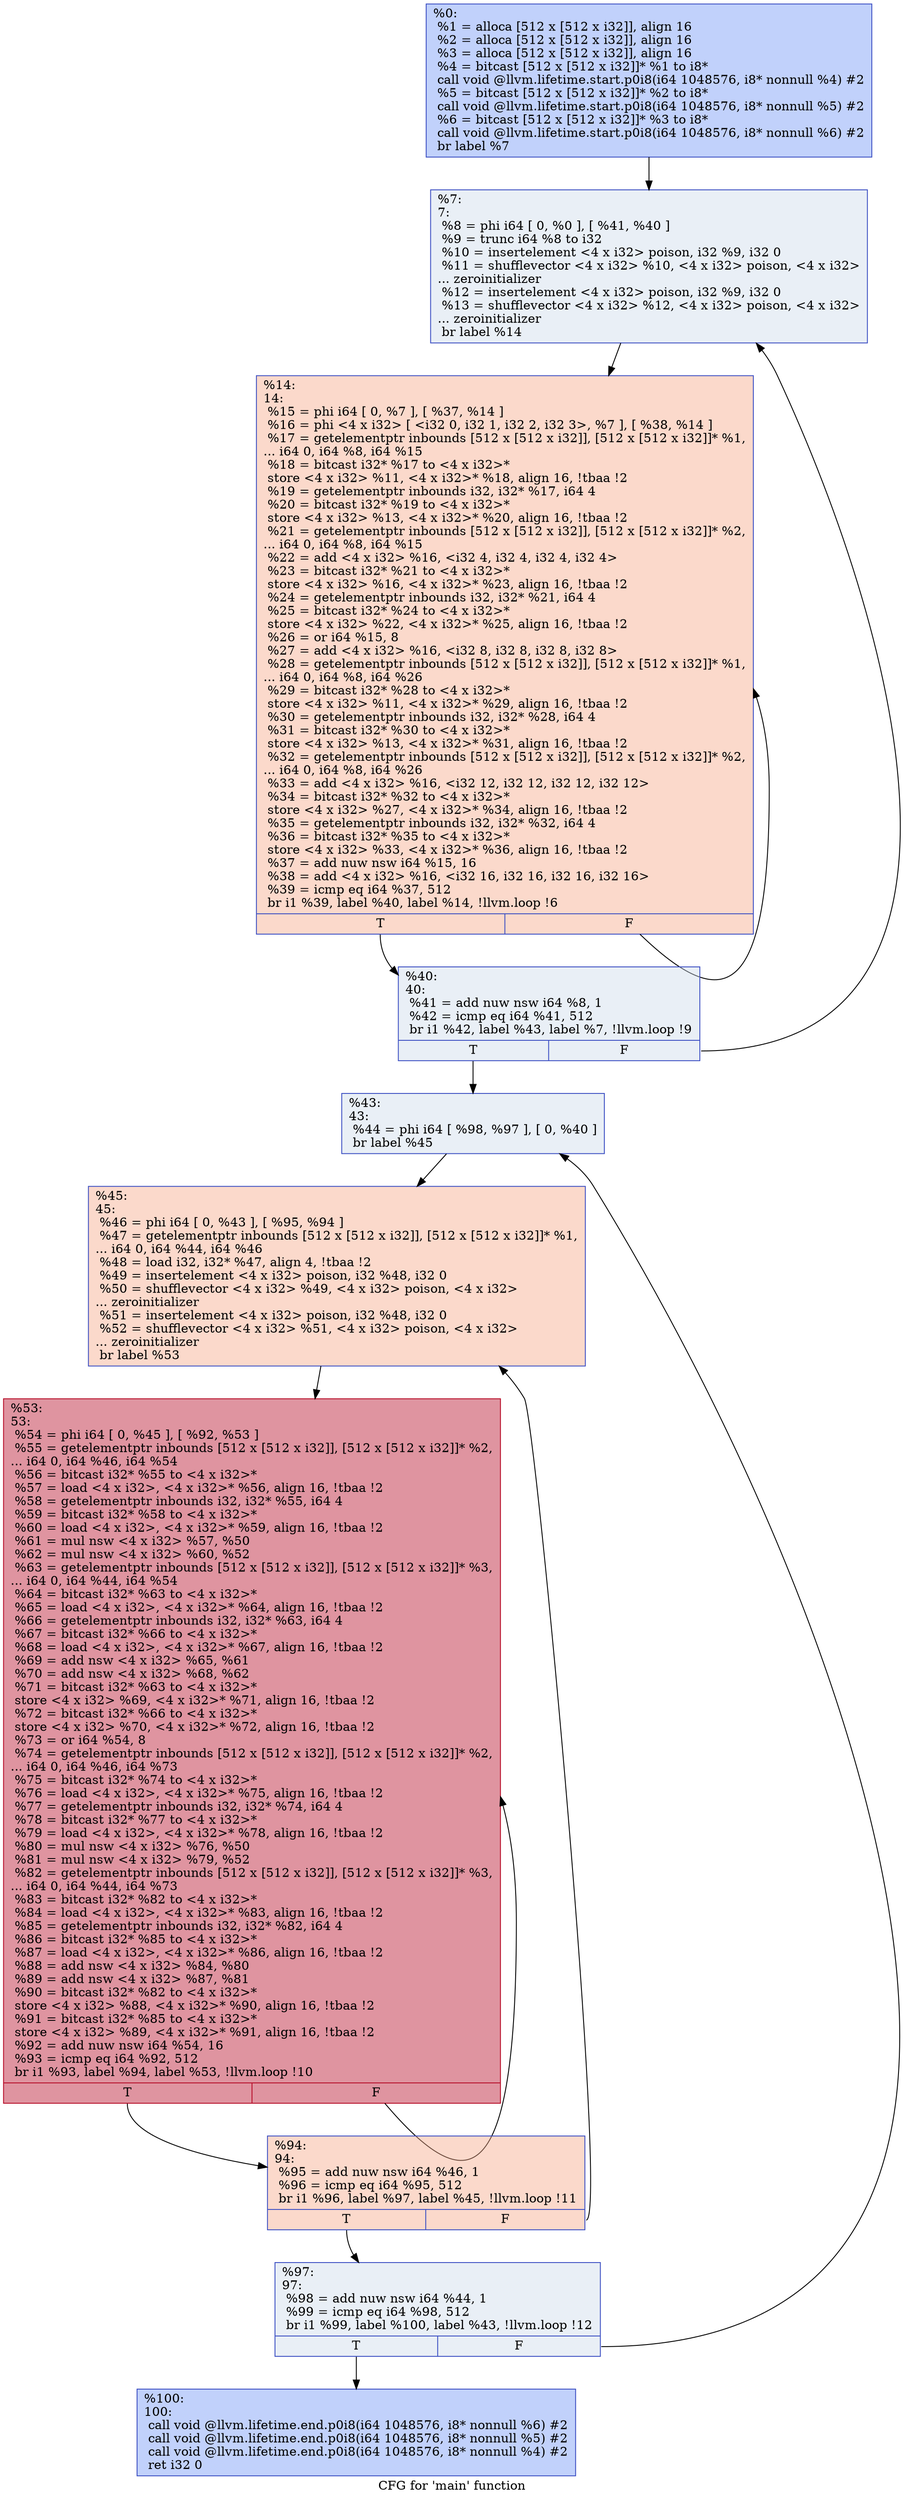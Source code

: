 digraph "CFG for 'main' function" {
	label="CFG for 'main' function";

	Node0x55757c1d9590 [shape=record,color="#3d50c3ff", style=filled, fillcolor="#7396f570",label="{%0:\l  %1 = alloca [512 x [512 x i32]], align 16\l  %2 = alloca [512 x [512 x i32]], align 16\l  %3 = alloca [512 x [512 x i32]], align 16\l  %4 = bitcast [512 x [512 x i32]]* %1 to i8*\l  call void @llvm.lifetime.start.p0i8(i64 1048576, i8* nonnull %4) #2\l  %5 = bitcast [512 x [512 x i32]]* %2 to i8*\l  call void @llvm.lifetime.start.p0i8(i64 1048576, i8* nonnull %5) #2\l  %6 = bitcast [512 x [512 x i32]]* %3 to i8*\l  call void @llvm.lifetime.start.p0i8(i64 1048576, i8* nonnull %6) #2\l  br label %7\l}"];
	Node0x55757c1d9590 -> Node0x55757c1e22e0;
	Node0x55757c1e22e0 [shape=record,color="#3d50c3ff", style=filled, fillcolor="#cedaeb70",label="{%7:\l7:                                                \l  %8 = phi i64 [ 0, %0 ], [ %41, %40 ]\l  %9 = trunc i64 %8 to i32\l  %10 = insertelement \<4 x i32\> poison, i32 %9, i32 0\l  %11 = shufflevector \<4 x i32\> %10, \<4 x i32\> poison, \<4 x i32\>\l... zeroinitializer\l  %12 = insertelement \<4 x i32\> poison, i32 %9, i32 0\l  %13 = shufflevector \<4 x i32\> %12, \<4 x i32\> poison, \<4 x i32\>\l... zeroinitializer\l  br label %14\l}"];
	Node0x55757c1e22e0 -> Node0x55757c1e2330;
	Node0x55757c1e2330 [shape=record,color="#3d50c3ff", style=filled, fillcolor="#f7a88970",label="{%14:\l14:                                               \l  %15 = phi i64 [ 0, %7 ], [ %37, %14 ]\l  %16 = phi \<4 x i32\> [ \<i32 0, i32 1, i32 2, i32 3\>, %7 ], [ %38, %14 ]\l  %17 = getelementptr inbounds [512 x [512 x i32]], [512 x [512 x i32]]* %1,\l... i64 0, i64 %8, i64 %15\l  %18 = bitcast i32* %17 to \<4 x i32\>*\l  store \<4 x i32\> %11, \<4 x i32\>* %18, align 16, !tbaa !2\l  %19 = getelementptr inbounds i32, i32* %17, i64 4\l  %20 = bitcast i32* %19 to \<4 x i32\>*\l  store \<4 x i32\> %13, \<4 x i32\>* %20, align 16, !tbaa !2\l  %21 = getelementptr inbounds [512 x [512 x i32]], [512 x [512 x i32]]* %2,\l... i64 0, i64 %8, i64 %15\l  %22 = add \<4 x i32\> %16, \<i32 4, i32 4, i32 4, i32 4\>\l  %23 = bitcast i32* %21 to \<4 x i32\>*\l  store \<4 x i32\> %16, \<4 x i32\>* %23, align 16, !tbaa !2\l  %24 = getelementptr inbounds i32, i32* %21, i64 4\l  %25 = bitcast i32* %24 to \<4 x i32\>*\l  store \<4 x i32\> %22, \<4 x i32\>* %25, align 16, !tbaa !2\l  %26 = or i64 %15, 8\l  %27 = add \<4 x i32\> %16, \<i32 8, i32 8, i32 8, i32 8\>\l  %28 = getelementptr inbounds [512 x [512 x i32]], [512 x [512 x i32]]* %1,\l... i64 0, i64 %8, i64 %26\l  %29 = bitcast i32* %28 to \<4 x i32\>*\l  store \<4 x i32\> %11, \<4 x i32\>* %29, align 16, !tbaa !2\l  %30 = getelementptr inbounds i32, i32* %28, i64 4\l  %31 = bitcast i32* %30 to \<4 x i32\>*\l  store \<4 x i32\> %13, \<4 x i32\>* %31, align 16, !tbaa !2\l  %32 = getelementptr inbounds [512 x [512 x i32]], [512 x [512 x i32]]* %2,\l... i64 0, i64 %8, i64 %26\l  %33 = add \<4 x i32\> %16, \<i32 12, i32 12, i32 12, i32 12\>\l  %34 = bitcast i32* %32 to \<4 x i32\>*\l  store \<4 x i32\> %27, \<4 x i32\>* %34, align 16, !tbaa !2\l  %35 = getelementptr inbounds i32, i32* %32, i64 4\l  %36 = bitcast i32* %35 to \<4 x i32\>*\l  store \<4 x i32\> %33, \<4 x i32\>* %36, align 16, !tbaa !2\l  %37 = add nuw nsw i64 %15, 16\l  %38 = add \<4 x i32\> %16, \<i32 16, i32 16, i32 16, i32 16\>\l  %39 = icmp eq i64 %37, 512\l  br i1 %39, label %40, label %14, !llvm.loop !6\l|{<s0>T|<s1>F}}"];
	Node0x55757c1e2330:s0 -> Node0x55757c1e2380;
	Node0x55757c1e2330:s1 -> Node0x55757c1e2330;
	Node0x55757c1e2380 [shape=record,color="#3d50c3ff", style=filled, fillcolor="#cedaeb70",label="{%40:\l40:                                               \l  %41 = add nuw nsw i64 %8, 1\l  %42 = icmp eq i64 %41, 512\l  br i1 %42, label %43, label %7, !llvm.loop !9\l|{<s0>T|<s1>F}}"];
	Node0x55757c1e2380:s0 -> Node0x55757c1e23d0;
	Node0x55757c1e2380:s1 -> Node0x55757c1e22e0;
	Node0x55757c1e23d0 [shape=record,color="#3d50c3ff", style=filled, fillcolor="#cedaeb70",label="{%43:\l43:                                               \l  %44 = phi i64 [ %98, %97 ], [ 0, %40 ]\l  br label %45\l}"];
	Node0x55757c1e23d0 -> Node0x55757c1e2420;
	Node0x55757c1e2420 [shape=record,color="#3d50c3ff", style=filled, fillcolor="#f7a88970",label="{%45:\l45:                                               \l  %46 = phi i64 [ 0, %43 ], [ %95, %94 ]\l  %47 = getelementptr inbounds [512 x [512 x i32]], [512 x [512 x i32]]* %1,\l... i64 0, i64 %44, i64 %46\l  %48 = load i32, i32* %47, align 4, !tbaa !2\l  %49 = insertelement \<4 x i32\> poison, i32 %48, i32 0\l  %50 = shufflevector \<4 x i32\> %49, \<4 x i32\> poison, \<4 x i32\>\l... zeroinitializer\l  %51 = insertelement \<4 x i32\> poison, i32 %48, i32 0\l  %52 = shufflevector \<4 x i32\> %51, \<4 x i32\> poison, \<4 x i32\>\l... zeroinitializer\l  br label %53\l}"];
	Node0x55757c1e2420 -> Node0x55757c1e2470;
	Node0x55757c1e2470 [shape=record,color="#b70d28ff", style=filled, fillcolor="#b70d2870",label="{%53:\l53:                                               \l  %54 = phi i64 [ 0, %45 ], [ %92, %53 ]\l  %55 = getelementptr inbounds [512 x [512 x i32]], [512 x [512 x i32]]* %2,\l... i64 0, i64 %46, i64 %54\l  %56 = bitcast i32* %55 to \<4 x i32\>*\l  %57 = load \<4 x i32\>, \<4 x i32\>* %56, align 16, !tbaa !2\l  %58 = getelementptr inbounds i32, i32* %55, i64 4\l  %59 = bitcast i32* %58 to \<4 x i32\>*\l  %60 = load \<4 x i32\>, \<4 x i32\>* %59, align 16, !tbaa !2\l  %61 = mul nsw \<4 x i32\> %57, %50\l  %62 = mul nsw \<4 x i32\> %60, %52\l  %63 = getelementptr inbounds [512 x [512 x i32]], [512 x [512 x i32]]* %3,\l... i64 0, i64 %44, i64 %54\l  %64 = bitcast i32* %63 to \<4 x i32\>*\l  %65 = load \<4 x i32\>, \<4 x i32\>* %64, align 16, !tbaa !2\l  %66 = getelementptr inbounds i32, i32* %63, i64 4\l  %67 = bitcast i32* %66 to \<4 x i32\>*\l  %68 = load \<4 x i32\>, \<4 x i32\>* %67, align 16, !tbaa !2\l  %69 = add nsw \<4 x i32\> %65, %61\l  %70 = add nsw \<4 x i32\> %68, %62\l  %71 = bitcast i32* %63 to \<4 x i32\>*\l  store \<4 x i32\> %69, \<4 x i32\>* %71, align 16, !tbaa !2\l  %72 = bitcast i32* %66 to \<4 x i32\>*\l  store \<4 x i32\> %70, \<4 x i32\>* %72, align 16, !tbaa !2\l  %73 = or i64 %54, 8\l  %74 = getelementptr inbounds [512 x [512 x i32]], [512 x [512 x i32]]* %2,\l... i64 0, i64 %46, i64 %73\l  %75 = bitcast i32* %74 to \<4 x i32\>*\l  %76 = load \<4 x i32\>, \<4 x i32\>* %75, align 16, !tbaa !2\l  %77 = getelementptr inbounds i32, i32* %74, i64 4\l  %78 = bitcast i32* %77 to \<4 x i32\>*\l  %79 = load \<4 x i32\>, \<4 x i32\>* %78, align 16, !tbaa !2\l  %80 = mul nsw \<4 x i32\> %76, %50\l  %81 = mul nsw \<4 x i32\> %79, %52\l  %82 = getelementptr inbounds [512 x [512 x i32]], [512 x [512 x i32]]* %3,\l... i64 0, i64 %44, i64 %73\l  %83 = bitcast i32* %82 to \<4 x i32\>*\l  %84 = load \<4 x i32\>, \<4 x i32\>* %83, align 16, !tbaa !2\l  %85 = getelementptr inbounds i32, i32* %82, i64 4\l  %86 = bitcast i32* %85 to \<4 x i32\>*\l  %87 = load \<4 x i32\>, \<4 x i32\>* %86, align 16, !tbaa !2\l  %88 = add nsw \<4 x i32\> %84, %80\l  %89 = add nsw \<4 x i32\> %87, %81\l  %90 = bitcast i32* %82 to \<4 x i32\>*\l  store \<4 x i32\> %88, \<4 x i32\>* %90, align 16, !tbaa !2\l  %91 = bitcast i32* %85 to \<4 x i32\>*\l  store \<4 x i32\> %89, \<4 x i32\>* %91, align 16, !tbaa !2\l  %92 = add nuw nsw i64 %54, 16\l  %93 = icmp eq i64 %92, 512\l  br i1 %93, label %94, label %53, !llvm.loop !10\l|{<s0>T|<s1>F}}"];
	Node0x55757c1e2470:s0 -> Node0x55757c1e24c0;
	Node0x55757c1e2470:s1 -> Node0x55757c1e2470;
	Node0x55757c1e24c0 [shape=record,color="#3d50c3ff", style=filled, fillcolor="#f7a88970",label="{%94:\l94:                                               \l  %95 = add nuw nsw i64 %46, 1\l  %96 = icmp eq i64 %95, 512\l  br i1 %96, label %97, label %45, !llvm.loop !11\l|{<s0>T|<s1>F}}"];
	Node0x55757c1e24c0:s0 -> Node0x55757c1e2510;
	Node0x55757c1e24c0:s1 -> Node0x55757c1e2420;
	Node0x55757c1e2510 [shape=record,color="#3d50c3ff", style=filled, fillcolor="#cedaeb70",label="{%97:\l97:                                               \l  %98 = add nuw nsw i64 %44, 1\l  %99 = icmp eq i64 %98, 512\l  br i1 %99, label %100, label %43, !llvm.loop !12\l|{<s0>T|<s1>F}}"];
	Node0x55757c1e2510:s0 -> Node0x55757c1e2560;
	Node0x55757c1e2510:s1 -> Node0x55757c1e23d0;
	Node0x55757c1e2560 [shape=record,color="#3d50c3ff", style=filled, fillcolor="#7396f570",label="{%100:\l100:                                              \l  call void @llvm.lifetime.end.p0i8(i64 1048576, i8* nonnull %6) #2\l  call void @llvm.lifetime.end.p0i8(i64 1048576, i8* nonnull %5) #2\l  call void @llvm.lifetime.end.p0i8(i64 1048576, i8* nonnull %4) #2\l  ret i32 0\l}"];
}
